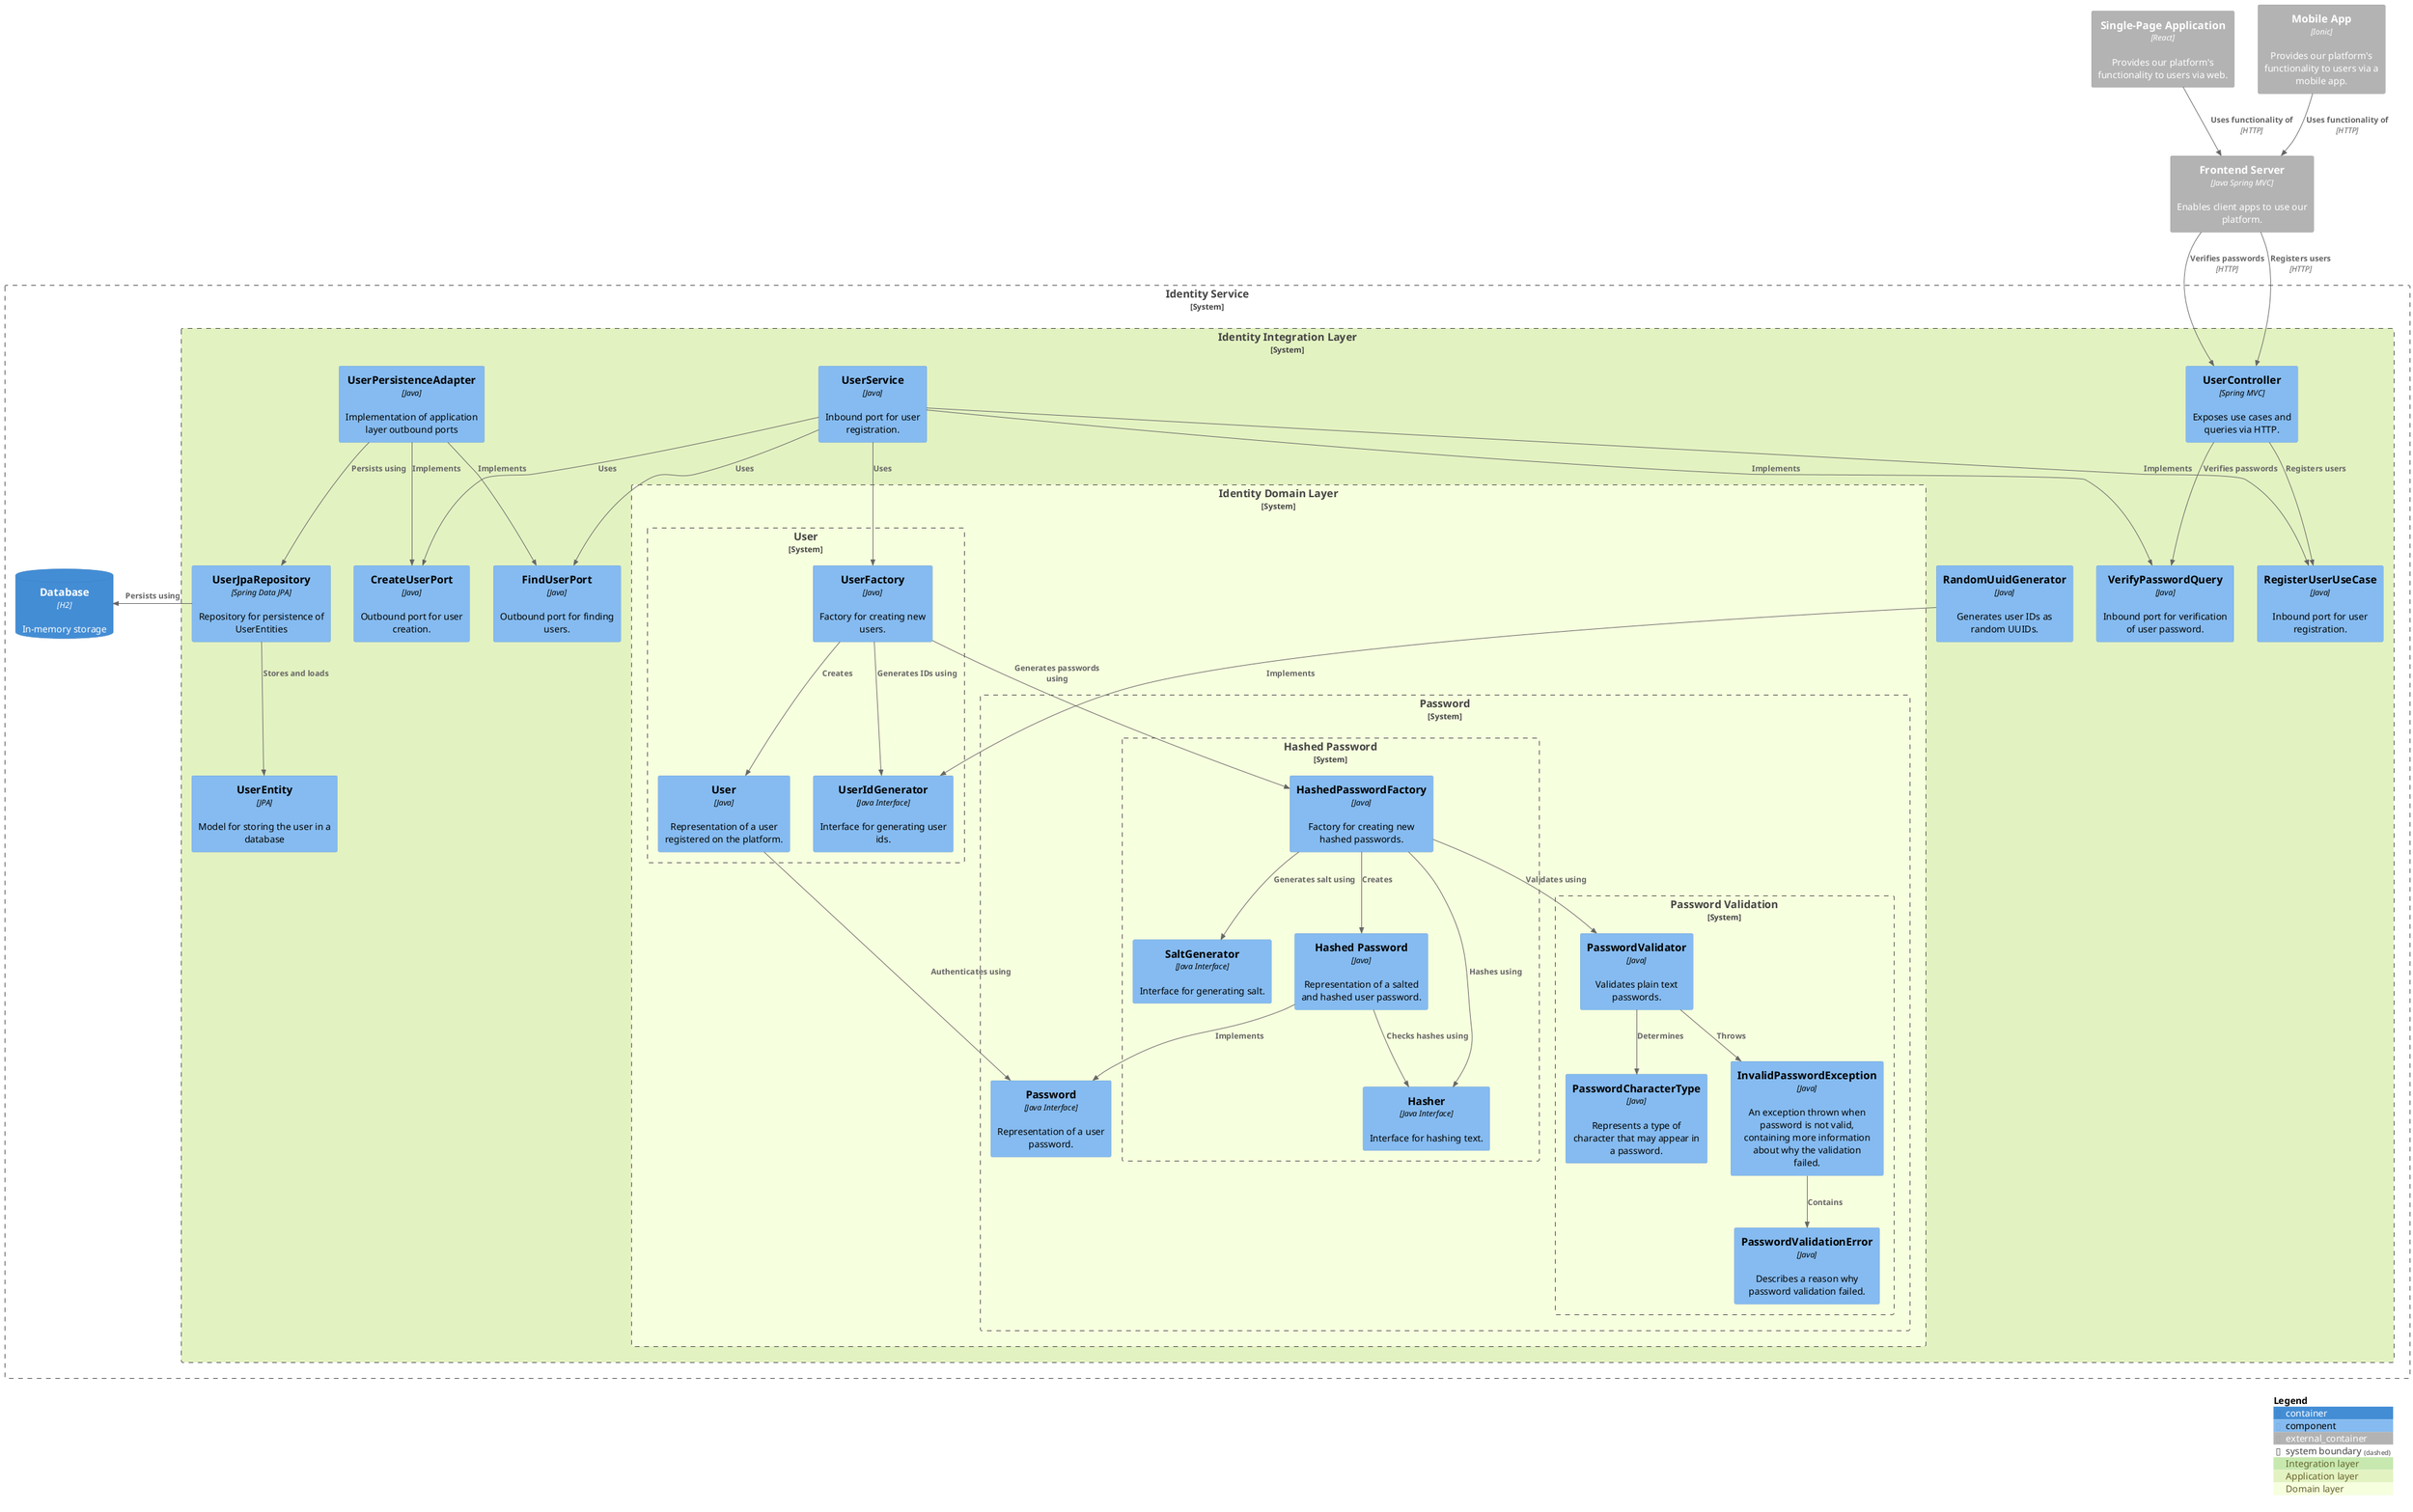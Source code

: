 @startuml
!include <C4/C4_Component.puml>

AddBoundaryTag(integrationBoundaryTag, $bgColor="#C7E9B0", $legendText="Integration layer")
AddBoundaryTag(applicationBoundaryTag, $bgColor="#E3F2C1", $legendText="Application layer")
AddBoundaryTag(domainBoundaryTag, $bgColor="#F6FFDE", $legendText="Domain layer")

Container_Ext(spaContainer, "Single-Page Application", "React", "Provides our platform's functionality to users via web.")
Container_Ext(mobileAppContainer, "Mobile App", "Ionic", "Provides our platform's functionality to users via a mobile app.")
Container_Ext(frontendServerContainer, "Frontend Server", "Java Spring MVC", "Enables client apps to use our platform.")

Rel(spaContainer, frontendServerContainer, "Uses functionality of", "HTTP")
Rel(mobileAppContainer, frontendServerContainer, "Uses functionality of", "HTTP")

System_Boundary(identityBoundary, "Identity Service") {

    ContainerDb(database, "Database", "H2", "In-memory storage")

    System_Boundary(identityApplicationBoundary, "Identity Integration Layer", $tags="integrationBoundaryTag") {

        System_Boundary(identityApplicationBoundary, "Identity Application Layer", $tags="applicationBoundaryTag") {

            System_Boundary(identityDomainBoundary, "Identity Domain Layer", $tags="domainBoundaryTag") {
                System_Boundary(userBoundary, "User") {
                    Component(user, "User", "Java", "Representation of a user registered on the platform.")
                    Component(userIdGenerator, "UserIdGenerator", "Java Interface", "Interface for generating user ids.")
                    Component(userFactory, "UserFactory", "Java", "Factory for creating new users.")

                    Rel(userFactory, userIdGenerator, "Generates IDs using")
                    Rel(userFactory, user, "Creates")
                }

                System_Boundary(passwordBoundary, "Password") {
                    Component(password, "Password", "Java Interface", "Representation of a user password.")

                    System_Boundary(passwordValidationBoundary, "Password Validation") {
                        Component(passwordValidator, "PasswordValidator", "Java", "Validates plain text passwords.")
                        Component(passwordCharacterType, "PasswordCharacterType", "Java", "Represents a type of character that may appear in a password.")
                        Component(passwordValidationError, "PasswordValidationError", "Java", "Describes a reason why password validation failed.")
                        Component(invalidPasswordException, "InvalidPasswordException", "Java", "An exception thrown when password is not valid, containing more information about why the validation failed.")

                        Rel(passwordValidator, passwordCharacterType, "Determines")
                        Rel(invalidPasswordException, passwordValidationError, "Contains")
                        Rel(passwordValidator, invalidPasswordException, "Throws")
                    }

                    System_Boundary(hashedPasswordBoundary, "Hashed Password") {
                        Component(hashedPassword, "Hashed Password", "Java", "Representation of a salted and hashed user password.")
                        Component(hashedPasswordFactory, "HashedPasswordFactory", "Java", "Factory for creating new hashed passwords.")
                        Component(saltGenerator, "SaltGenerator", "Java Interface", "Interface for generating salt.")
                        Component(hasher, "Hasher", "Java Interface", "Interface for hashing text.")

                        Rel(hashedPassword, password, "Implements")
                        Rel(hashedPassword, hasher, "Checks hashes using")
                        Rel(hashedPasswordFactory, hasher, "Hashes using")
                        Rel(hashedPasswordFactory, saltGenerator, "Generates salt using")
                        Rel(hashedPasswordFactory, hashedPassword, "Creates")
                        Rel(hashedPasswordFactory, passwordValidator, "Validates using")
                        Rel(userFactory, hashedPasswordFactory, "Generates passwords using")
                    }
                }

                Rel(user, password, "Authenticates using")

            }

            Component(verifyPasswordQuery, "VerifyPasswordQuery", "Java", "Inbound port for verification of user password.")
            Component(registerUserUseCase, "RegisterUserUseCase", "Java", "Inbound port for user registration.")

            Component(createUserPort, "CreateUserPort", "Java", "Outbound port for user creation.")
            Component(findUserPort, "FindUserPort", "Java", "Outbound port for finding users.")

            Component(userService, "UserService", "Java", "Inbound port for user registration.")

            Rel(userService, verifyPasswordQuery, "Implements")
            Rel(userService, registerUserUseCase, "Implements")
            Rel(userService, userFactory, "Uses")
            Rel(userService, findUserPort, "Uses")
            Rel(userService, createUserPort, "Uses")
        }

        Component(randomUuidGenerator, "RandomUuidGenerator", "Java", "Generates user IDs as random UUIDs.")
        Rel(randomUuidGenerator, userIdGenerator, "Implements")

        Component(userController, "UserController", "Spring MVC", "Exposes use cases and queries via HTTP.")
        Rel(userController, verifyPasswordQuery, "Verifies passwords")
        Rel(userController, registerUserUseCase, "Registers users")

        Component(userEntity, "UserEntity", "JPA", "Model for storing the user in a database")
        Component(userJpaRepository, "UserJpaRepository", "Spring Data JPA", "Repository for persistence of UserEntities")
        Component(userPersistenceAdapter, "UserPersistenceAdapter", "Java", "Implementation of application layer outbound ports")

        Rel(userJpaRepository, userEntity, "Stores and loads")
        Rel_L(userJpaRepository, database, "Persists using")
        Rel(userPersistenceAdapter, userJpaRepository, "Persists using")
        Rel(userPersistenceAdapter, createUserPort, "Implements")
        Rel(userPersistenceAdapter, findUserPort, "Implements")


    }
}

Rel(frontendServerContainer, userController, "Verifies passwords", "HTTP")
Rel(frontendServerContainer, userController, "Registers users", "HTTP")

SHOW_LEGEND()

@enduml

